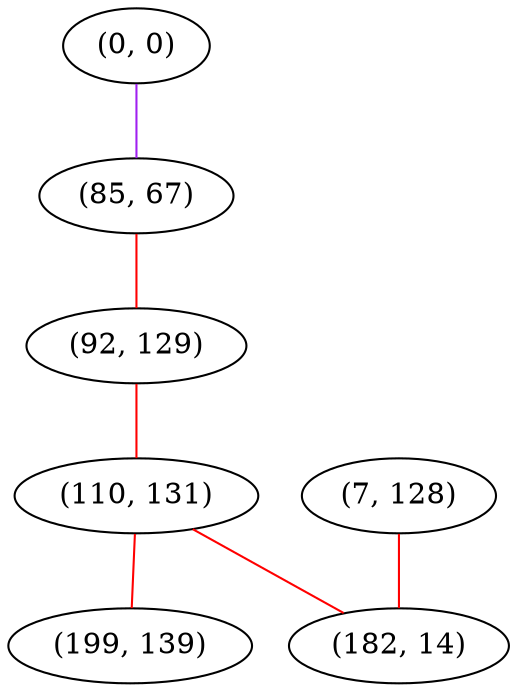 graph "" {
"(0, 0)";
"(7, 128)";
"(85, 67)";
"(92, 129)";
"(110, 131)";
"(199, 139)";
"(182, 14)";
"(0, 0)" -- "(85, 67)"  [color=purple, key=0, weight=4];
"(7, 128)" -- "(182, 14)"  [color=red, key=0, weight=1];
"(85, 67)" -- "(92, 129)"  [color=red, key=0, weight=1];
"(92, 129)" -- "(110, 131)"  [color=red, key=0, weight=1];
"(110, 131)" -- "(199, 139)"  [color=red, key=0, weight=1];
"(110, 131)" -- "(182, 14)"  [color=red, key=0, weight=1];
}
